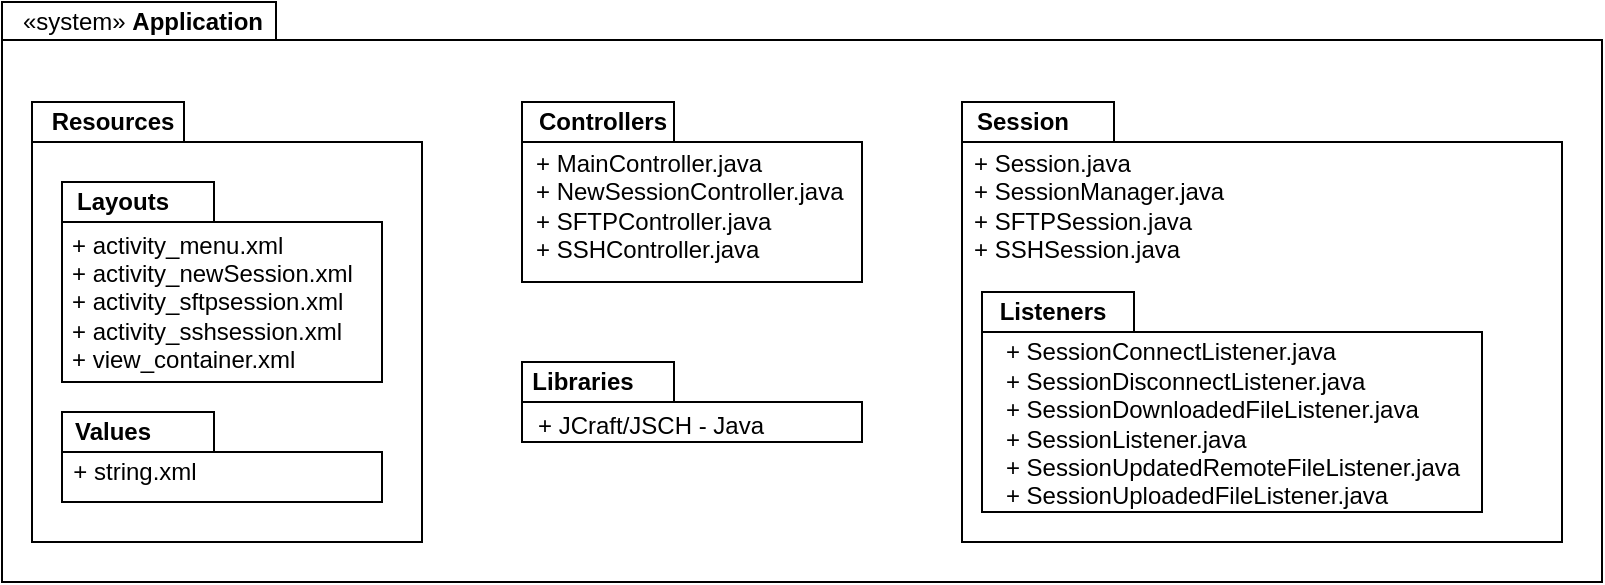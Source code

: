 <mxfile version="12.3.9" type="device" pages="1"><diagram name="Page-1" id="b520641d-4fe3-3701-9064-5fc419738815"><mxGraphModel dx="1408" dy="795" grid="1" gridSize="10" guides="1" tooltips="1" connect="1" arrows="1" fold="1" page="1" pageScale="1" pageWidth="1100" pageHeight="850" background="#ffffff" math="0" shadow="0"><root><mxCell id="0"/><mxCell id="1" parent="0"/><mxCell id="C_jBGCLPQRww8MDaEHRZ-1" value="" style="shape=folder;fontStyle=1;spacingTop=10;tabWidth=137;tabHeight=19;tabPosition=left;html=1;" vertex="1" parent="1"><mxGeometry x="160" y="120" width="800" height="290" as="geometry"/></mxCell><mxCell id="C_jBGCLPQRww8MDaEHRZ-2" value="«system» &lt;b&gt;Application&lt;/b&gt;" style="text;html=1;align=center;verticalAlign=middle;resizable=0;points=[];;autosize=1;" vertex="1" parent="1"><mxGeometry x="160" y="120" width="140" height="20" as="geometry"/></mxCell><mxCell id="C_jBGCLPQRww8MDaEHRZ-5" value="" style="shape=folder;fontStyle=1;spacingTop=10;tabWidth=76;tabHeight=20;tabPosition=left;html=1;" vertex="1" parent="1"><mxGeometry x="175" y="170" width="195" height="220" as="geometry"/></mxCell><mxCell id="C_jBGCLPQRww8MDaEHRZ-6" value="&lt;b&gt;Resources&lt;/b&gt;" style="text;html=1;align=center;verticalAlign=middle;resizable=0;points=[];;autosize=1;" vertex="1" parent="1"><mxGeometry x="175" y="170" width="80" height="20" as="geometry"/></mxCell><mxCell id="C_jBGCLPQRww8MDaEHRZ-10" value="" style="shape=folder;fontStyle=1;spacingTop=10;tabWidth=76;tabHeight=20;tabPosition=left;html=1;" vertex="1" parent="1"><mxGeometry x="190" y="210" width="160" height="100" as="geometry"/></mxCell><mxCell id="C_jBGCLPQRww8MDaEHRZ-11" value="&lt;b&gt;Layouts&lt;/b&gt;" style="text;html=1;align=center;verticalAlign=middle;resizable=0;points=[];;autosize=1;" vertex="1" parent="1"><mxGeometry x="190" y="210" width="60" height="20" as="geometry"/></mxCell><mxCell id="C_jBGCLPQRww8MDaEHRZ-12" value="&lt;div align=&quot;left&quot;&gt;+ activity_menu.xml&lt;/div&gt;&lt;div align=&quot;left&quot;&gt;+ activity_newSession.xml&lt;/div&gt;&lt;div align=&quot;left&quot;&gt;+ activity_sftpsession.xml&lt;/div&gt;&lt;div align=&quot;left&quot;&gt;+ activity_sshsession.xml&lt;/div&gt;&lt;div align=&quot;left&quot;&gt;+ view_container.xml&lt;br&gt;&lt;/div&gt;" style="text;html=1;align=left;verticalAlign=middle;resizable=0;points=[];;autosize=1;" vertex="1" parent="1"><mxGeometry x="192.5" y="230" width="160" height="80" as="geometry"/></mxCell><mxCell id="C_jBGCLPQRww8MDaEHRZ-13" value="" style="shape=folder;fontStyle=1;spacingTop=10;tabWidth=76;tabHeight=20;tabPosition=left;html=1;" vertex="1" parent="1"><mxGeometry x="190" y="325" width="160" height="45" as="geometry"/></mxCell><mxCell id="C_jBGCLPQRww8MDaEHRZ-14" value="&lt;b&gt;Values&lt;/b&gt;" style="text;html=1;align=center;verticalAlign=middle;resizable=0;points=[];;autosize=1;" vertex="1" parent="1"><mxGeometry x="190" y="325" width="50" height="20" as="geometry"/></mxCell><mxCell id="C_jBGCLPQRww8MDaEHRZ-15" value="+ string.xml" style="text;html=1;align=center;verticalAlign=middle;resizable=0;points=[];;autosize=1;" vertex="1" parent="1"><mxGeometry x="186" y="345" width="80" height="20" as="geometry"/></mxCell><mxCell id="C_jBGCLPQRww8MDaEHRZ-16" value="" style="shape=folder;fontStyle=1;spacingTop=10;tabWidth=76;tabHeight=20;tabPosition=left;html=1;" vertex="1" parent="1"><mxGeometry x="420" y="170" width="170" height="90" as="geometry"/></mxCell><mxCell id="C_jBGCLPQRww8MDaEHRZ-17" value="&lt;b&gt;Controllers&lt;/b&gt;" style="text;html=1;align=center;verticalAlign=middle;resizable=0;points=[];;autosize=1;" vertex="1" parent="1"><mxGeometry x="420" y="170" width="80" height="20" as="geometry"/></mxCell><mxCell id="C_jBGCLPQRww8MDaEHRZ-18" value="&lt;div align=&quot;left&quot;&gt;+ MainController.java&lt;/div&gt;&lt;div align=&quot;left&quot;&gt;+ NewSessionController.java&lt;/div&gt;&lt;div align=&quot;left&quot;&gt;+ SFTPController.java&lt;/div&gt;&lt;div align=&quot;left&quot;&gt;+ SSHController.java&lt;br&gt;&lt;/div&gt;" style="text;html=1;align=left;verticalAlign=middle;resizable=0;points=[];;autosize=1;" vertex="1" parent="1"><mxGeometry x="425" y="192" width="170" height="60" as="geometry"/></mxCell><mxCell id="C_jBGCLPQRww8MDaEHRZ-19" value="" style="shape=folder;fontStyle=1;spacingTop=10;tabWidth=76;tabHeight=20;tabPosition=left;html=1;" vertex="1" parent="1"><mxGeometry x="640" y="170" width="300" height="220" as="geometry"/></mxCell><mxCell id="C_jBGCLPQRww8MDaEHRZ-20" value="&lt;div&gt;&lt;b&gt;Session&lt;/b&gt;&lt;/div&gt;" style="text;html=1;align=center;verticalAlign=middle;resizable=0;points=[];;autosize=1;" vertex="1" parent="1"><mxGeometry x="640" y="170" width="60" height="20" as="geometry"/></mxCell><mxCell id="C_jBGCLPQRww8MDaEHRZ-21" value="" style="shape=folder;fontStyle=1;spacingTop=10;tabWidth=76;tabHeight=20;tabPosition=left;html=1;" vertex="1" parent="1"><mxGeometry x="650" y="265" width="250" height="110" as="geometry"/></mxCell><mxCell id="C_jBGCLPQRww8MDaEHRZ-22" value="&lt;div align=&quot;left&quot;&gt;+ Session.java&lt;/div&gt;&lt;div align=&quot;left&quot;&gt;+ SessionManager.java&lt;/div&gt;&lt;div align=&quot;left&quot;&gt;+ SFTPSession.java&lt;/div&gt;&lt;div align=&quot;left&quot;&gt;+ SSHSession.java&lt;br&gt;&lt;/div&gt;" style="text;html=1;align=left;verticalAlign=middle;resizable=0;points=[];;autosize=1;" vertex="1" parent="1"><mxGeometry x="644" y="192" width="140" height="60" as="geometry"/></mxCell><mxCell id="C_jBGCLPQRww8MDaEHRZ-23" value="&lt;div&gt;&lt;b&gt;Listeners&lt;/b&gt;&lt;/div&gt;" style="text;html=1;align=center;verticalAlign=middle;resizable=0;points=[];;autosize=1;" vertex="1" parent="1"><mxGeometry x="650" y="265" width="70" height="20" as="geometry"/></mxCell><mxCell id="C_jBGCLPQRww8MDaEHRZ-24" value="&lt;div align=&quot;left&quot;&gt;+ SessionConnectListener.java&lt;/div&gt;&lt;div align=&quot;left&quot;&gt;+ SessionDisconnectListener.java&lt;/div&gt;&lt;div align=&quot;left&quot;&gt;+ SessionDownloadedFileListener.java&lt;/div&gt;&lt;div align=&quot;left&quot;&gt;+ SessionListener.java&lt;/div&gt;&lt;div align=&quot;left&quot;&gt;+ SessionUpdatedRemoteFileListener.java&lt;/div&gt;&lt;div align=&quot;left&quot;&gt;+ SessionUploadedFileListener.java&lt;br&gt;&lt;/div&gt;" style="text;html=1;align=center;verticalAlign=middle;resizable=0;points=[];;autosize=1;" vertex="1" parent="1"><mxGeometry x="650" y="286" width="250" height="90" as="geometry"/></mxCell><mxCell id="C_jBGCLPQRww8MDaEHRZ-26" value="" style="shape=folder;fontStyle=1;spacingTop=10;tabWidth=76;tabHeight=20;tabPosition=left;html=1;" vertex="1" parent="1"><mxGeometry x="420" y="300" width="170" height="40" as="geometry"/></mxCell><mxCell id="C_jBGCLPQRww8MDaEHRZ-27" value="&lt;b&gt;Libraries&lt;/b&gt;" style="text;html=1;align=center;verticalAlign=middle;resizable=0;points=[];;autosize=1;" vertex="1" parent="1"><mxGeometry x="415" y="300" width="70" height="20" as="geometry"/></mxCell><mxCell id="C_jBGCLPQRww8MDaEHRZ-28" value="+ JCraft/JSCH - Java" style="text;html=1;align=center;verticalAlign=middle;resizable=0;points=[];;autosize=1;" vertex="1" parent="1"><mxGeometry x="419" y="322" width="130" height="20" as="geometry"/></mxCell></root></mxGraphModel></diagram></mxfile>